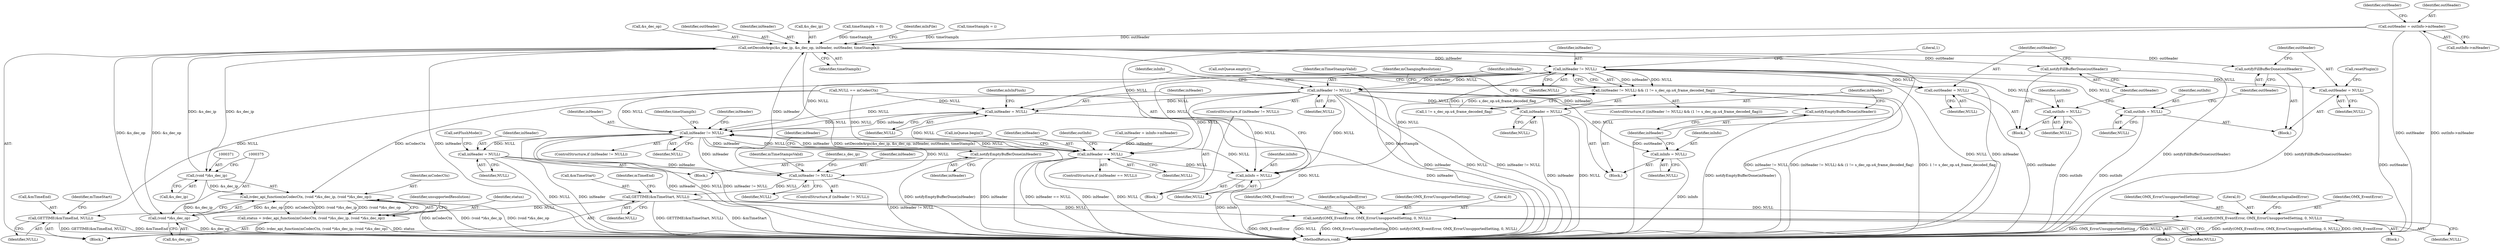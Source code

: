 digraph "1_Android_918eeaa29d99d257282fafec931b4bda0e3bae12@pointer" {
"1000224" [label="(Call,outHeader = outInfo->mHeader)"];
"1000341" [label="(Call,setDecodeArgs(&s_dec_ip, &s_dec_op, inHeader, outHeader, timeStampIx))"];
"1000370" [label="(Call,(void *)&s_dec_ip)"];
"1000368" [label="(Call,ivdec_api_function(mCodecCtx, (void *)&s_dec_ip, (void *)&s_dec_op))"];
"1000366" [label="(Call,status = ivdec_api_function(mCodecCtx, (void *)&s_dec_ip, (void *)&s_dec_op))"];
"1000374" [label="(Call,(void *)&s_dec_op)"];
"1000466" [label="(Call,inHeader != NULL)"];
"1000181" [label="(Call,inInfo = NULL)"];
"1000184" [label="(Call,inHeader = NULL)"];
"1000245" [label="(Call,inHeader != NULL)"];
"1000205" [label="(Call,inHeader == NULL)"];
"1000263" [label="(Call,notifyEmptyBufferDone(inHeader))"];
"1000277" [label="(Call,inHeader = NULL)"];
"1000318" [label="(Call,inHeader != NULL)"];
"1000357" [label="(Call,GETTIME(&mTimeStart, NULL))"];
"1000395" [label="(Call,notify(OMX_EventError, OMX_ErrorUnsupportedSetting, 0, NULL))"];
"1000419" [label="(Call,notify(OMX_EventError, OMX_ErrorUnsupportedSetting, 0, NULL))"];
"1000438" [label="(Call,GETTIME(&mTimeEnd, NULL))"];
"1000465" [label="(Call,(inHeader != NULL) && (1 != s_dec_op.u4_frame_decoded_flag))"];
"1000583" [label="(Call,outInfo = NULL)"];
"1000588" [label="(Call,outHeader = NULL)"];
"1000616" [label="(Call,outInfo = NULL)"];
"1000621" [label="(Call,outHeader = NULL)"];
"1000626" [label="(Call,inHeader != NULL)"];
"1000637" [label="(Call,inInfo = NULL)"];
"1000640" [label="(Call,notifyEmptyBufferDone(inHeader))"];
"1000642" [label="(Call,inHeader = NULL)"];
"1000586" [label="(Call,notifyFillBufferDone(outHeader))"];
"1000619" [label="(Call,notifyFillBufferDone(outHeader))"];
"1000334" [label="(Block,)"];
"1000441" [label="(Identifier,NULL)"];
"1000584" [label="(Identifier,outInfo)"];
"1000586" [label="(Call,notifyFillBufferDone(outHeader))"];
"1000264" [label="(Identifier,inHeader)"];
"1000246" [label="(Identifier,inHeader)"];
"1000585" [label="(Identifier,NULL)"];
"1000466" [label="(Call,inHeader != NULL)"];
"1000422" [label="(Literal,0)"];
"1000358" [label="(Call,&mTimeStart)"];
"1000224" [label="(Call,outHeader = outInfo->mHeader)"];
"1000263" [label="(Call,notifyEmptyBufferDone(inHeader))"];
"1000324" [label="(Identifier,mTimeStampsValid)"];
"1000210" [label="(Call,inQueue.begin())"];
"1000390" [label="(Block,)"];
"1000346" [label="(Identifier,inHeader)"];
"1000645" [label="(MethodReturn,void)"];
"1000588" [label="(Call,outHeader = NULL)"];
"1000469" [label="(Call,1 != s_dec_op.u4_frame_decoded_flag)"];
"1000174" [label="(Call,outQueue.empty())"];
"1000627" [label="(Identifier,inHeader)"];
"1000231" [label="(Identifier,outHeader)"];
"1000225" [label="(Identifier,outHeader)"];
"1000342" [label="(Call,&s_dec_ip)"];
"1000343" [label="(Identifier,s_dec_ip)"];
"1000397" [label="(Identifier,OMX_ErrorUnsupportedSetting)"];
"1000643" [label="(Identifier,inHeader)"];
"1000590" [label="(Identifier,NULL)"];
"1000623" [label="(Identifier,NULL)"];
"1000357" [label="(Call,GETTIME(&mTimeStart, NULL))"];
"1000369" [label="(Identifier,mCodecCtx)"];
"1000269" [label="(Identifier,inHeader)"];
"1000317" [label="(ControlStructure,if (inHeader != NULL))"];
"1000294" [label="(Call,timeStampIx = 0)"];
"1000374" [label="(Call,(void *)&s_dec_op)"];
"1000477" [label="(Identifier,mTimeStampsValid)"];
"1000368" [label="(Call,ivdec_api_function(mCodecCtx, (void *)&s_dec_ip, (void *)&s_dec_op))"];
"1000467" [label="(Identifier,inHeader)"];
"1000125" [label="(Call,NULL == mCodecCtx)"];
"1000366" [label="(Call,status = ivdec_api_function(mCodecCtx, (void *)&s_dec_ip, (void *)&s_dec_op))"];
"1000398" [label="(Literal,0)"];
"1000637" [label="(Call,inInfo = NULL)"];
"1000401" [label="(Identifier,mSignalledError)"];
"1000589" [label="(Identifier,outHeader)"];
"1000206" [label="(Identifier,inHeader)"];
"1000226" [label="(Call,outInfo->mHeader)"];
"1000186" [label="(Identifier,NULL)"];
"1000280" [label="(Call,setFlushMode())"];
"1000641" [label="(Identifier,inHeader)"];
"1000370" [label="(Call,(void *)&s_dec_ip)"];
"1000376" [label="(Call,&s_dec_op)"];
"1000184" [label="(Call,inHeader = NULL)"];
"1000318" [label="(Call,inHeader != NULL)"];
"1000416" [label="(Block,)"];
"1000626" [label="(Call,inHeader != NULL)"];
"1000205" [label="(Call,inHeader == NULL)"];
"1000465" [label="(Call,(inHeader != NULL) && (1 != s_dec_op.u4_frame_decoded_flag))"];
"1000439" [label="(Call,&mTimeEnd)"];
"1000367" [label="(Identifier,status)"];
"1000464" [label="(ControlStructure,if ((inHeader != NULL) && (1 != s_dec_op.u4_frame_decoded_flag)))"];
"1000642" [label="(Call,inHeader = NULL)"];
"1000350" [label="(Identifier,mInFile)"];
"1000255" [label="(Block,)"];
"1000183" [label="(Identifier,NULL)"];
"1000468" [label="(Identifier,NULL)"];
"1000295" [label="(Identifier,timeStampIx)"];
"1000598" [label="(Block,)"];
"1000320" [label="(Identifier,NULL)"];
"1000244" [label="(ControlStructure,if (inHeader != NULL))"];
"1000423" [label="(Identifier,NULL)"];
"1000419" [label="(Call,notify(OMX_EventError, OMX_ErrorUnsupportedSetting, 0, NULL))"];
"1000639" [label="(Identifier,NULL)"];
"1000629" [label="(Block,)"];
"1000616" [label="(Call,outInfo = NULL)"];
"1000420" [label="(Identifier,OMX_EventError)"];
"1000618" [label="(Identifier,NULL)"];
"1000247" [label="(Identifier,NULL)"];
"1000380" [label="(Identifier,unsupportedResolution)"];
"1000189" [label="(Identifier,mIsInFlush)"];
"1000313" [label="(Call,timeStampIx = i)"];
"1000617" [label="(Identifier,outInfo)"];
"1000638" [label="(Identifier,inInfo)"];
"1000252" [label="(Identifier,inHeader)"];
"1000470" [label="(Literal,1)"];
"1000344" [label="(Call,&s_dec_op)"];
"1000372" [label="(Call,&s_dec_ip)"];
"1000319" [label="(Identifier,inHeader)"];
"1000425" [label="(Identifier,mSignalledError)"];
"1000628" [label="(Identifier,NULL)"];
"1000348" [label="(Identifier,timeStampIx)"];
"1000204" [label="(ControlStructure,if (inHeader == NULL))"];
"1000396" [label="(Identifier,OMX_EventError)"];
"1000360" [label="(Identifier,NULL)"];
"1000644" [label="(Identifier,NULL)"];
"1000622" [label="(Identifier,outHeader)"];
"1000221" [label="(Identifier,outInfo)"];
"1000347" [label="(Identifier,outHeader)"];
"1000624" [label="(Call,resetPlugin())"];
"1000362" [label="(Identifier,mTimeEnd)"];
"1000443" [label="(Identifier,mTimeStart)"];
"1000199" [label="(Call,inHeader = inInfo->mHeader)"];
"1000341" [label="(Call,setDecodeArgs(&s_dec_ip, &s_dec_op, inHeader, outHeader, timeStampIx))"];
"1000175" [label="(Block,)"];
"1000438" [label="(Call,GETTIME(&mTimeEnd, NULL))"];
"1000482" [label="(Identifier,mChangingResolution)"];
"1000207" [label="(Identifier,NULL)"];
"1000245" [label="(Call,inHeader != NULL)"];
"1000619" [label="(Call,notifyFillBufferDone(outHeader))"];
"1000395" [label="(Call,notify(OMX_EventError, OMX_ErrorUnsupportedSetting, 0, NULL))"];
"1000399" [label="(Identifier,NULL)"];
"1000548" [label="(Block,)"];
"1000583" [label="(Call,outInfo = NULL)"];
"1000620" [label="(Identifier,outHeader)"];
"1000185" [label="(Identifier,inHeader)"];
"1000181" [label="(Call,inInfo = NULL)"];
"1000587" [label="(Identifier,outHeader)"];
"1000632" [label="(Identifier,inInfo)"];
"1000621" [label="(Call,outHeader = NULL)"];
"1000421" [label="(Identifier,OMX_ErrorUnsupportedSetting)"];
"1000640" [label="(Call,notifyEmptyBufferDone(inHeader))"];
"1000278" [label="(Identifier,inHeader)"];
"1000625" [label="(ControlStructure,if (inHeader != NULL))"];
"1000182" [label="(Identifier,inInfo)"];
"1000279" [label="(Identifier,NULL)"];
"1000277" [label="(Call,inHeader = NULL)"];
"1000224" -> "1000175"  [label="AST: "];
"1000224" -> "1000226"  [label="CFG: "];
"1000225" -> "1000224"  [label="AST: "];
"1000226" -> "1000224"  [label="AST: "];
"1000231" -> "1000224"  [label="CFG: "];
"1000224" -> "1000645"  [label="DDG: outHeader"];
"1000224" -> "1000645"  [label="DDG: outInfo->mHeader"];
"1000224" -> "1000341"  [label="DDG: outHeader"];
"1000341" -> "1000334"  [label="AST: "];
"1000341" -> "1000348"  [label="CFG: "];
"1000342" -> "1000341"  [label="AST: "];
"1000344" -> "1000341"  [label="AST: "];
"1000346" -> "1000341"  [label="AST: "];
"1000347" -> "1000341"  [label="AST: "];
"1000348" -> "1000341"  [label="AST: "];
"1000350" -> "1000341"  [label="CFG: "];
"1000341" -> "1000645"  [label="DDG: timeStampIx"];
"1000341" -> "1000645"  [label="DDG: outHeader"];
"1000341" -> "1000645"  [label="DDG: inHeader"];
"1000341" -> "1000645"  [label="DDG: setDecodeArgs(&s_dec_ip, &s_dec_op, inHeader, outHeader, timeStampIx)"];
"1000370" -> "1000341"  [label="DDG: &s_dec_ip"];
"1000374" -> "1000341"  [label="DDG: &s_dec_op"];
"1000318" -> "1000341"  [label="DDG: inHeader"];
"1000294" -> "1000341"  [label="DDG: timeStampIx"];
"1000313" -> "1000341"  [label="DDG: timeStampIx"];
"1000341" -> "1000370"  [label="DDG: &s_dec_ip"];
"1000341" -> "1000374"  [label="DDG: &s_dec_op"];
"1000341" -> "1000466"  [label="DDG: inHeader"];
"1000341" -> "1000586"  [label="DDG: outHeader"];
"1000341" -> "1000619"  [label="DDG: outHeader"];
"1000370" -> "1000368"  [label="AST: "];
"1000370" -> "1000372"  [label="CFG: "];
"1000371" -> "1000370"  [label="AST: "];
"1000372" -> "1000370"  [label="AST: "];
"1000375" -> "1000370"  [label="CFG: "];
"1000370" -> "1000645"  [label="DDG: &s_dec_ip"];
"1000370" -> "1000368"  [label="DDG: &s_dec_ip"];
"1000368" -> "1000366"  [label="AST: "];
"1000368" -> "1000374"  [label="CFG: "];
"1000369" -> "1000368"  [label="AST: "];
"1000374" -> "1000368"  [label="AST: "];
"1000366" -> "1000368"  [label="CFG: "];
"1000368" -> "1000645"  [label="DDG: mCodecCtx"];
"1000368" -> "1000645"  [label="DDG: (void *)&s_dec_ip"];
"1000368" -> "1000645"  [label="DDG: (void *)&s_dec_op"];
"1000368" -> "1000366"  [label="DDG: mCodecCtx"];
"1000368" -> "1000366"  [label="DDG: (void *)&s_dec_ip"];
"1000368" -> "1000366"  [label="DDG: (void *)&s_dec_op"];
"1000125" -> "1000368"  [label="DDG: mCodecCtx"];
"1000374" -> "1000368"  [label="DDG: &s_dec_op"];
"1000366" -> "1000334"  [label="AST: "];
"1000367" -> "1000366"  [label="AST: "];
"1000380" -> "1000366"  [label="CFG: "];
"1000366" -> "1000645"  [label="DDG: ivdec_api_function(mCodecCtx, (void *)&s_dec_ip, (void *)&s_dec_op)"];
"1000366" -> "1000645"  [label="DDG: status"];
"1000374" -> "1000376"  [label="CFG: "];
"1000375" -> "1000374"  [label="AST: "];
"1000376" -> "1000374"  [label="AST: "];
"1000374" -> "1000645"  [label="DDG: &s_dec_op"];
"1000466" -> "1000465"  [label="AST: "];
"1000466" -> "1000468"  [label="CFG: "];
"1000467" -> "1000466"  [label="AST: "];
"1000468" -> "1000466"  [label="AST: "];
"1000470" -> "1000466"  [label="CFG: "];
"1000465" -> "1000466"  [label="CFG: "];
"1000466" -> "1000645"  [label="DDG: NULL"];
"1000466" -> "1000645"  [label="DDG: inHeader"];
"1000466" -> "1000181"  [label="DDG: NULL"];
"1000466" -> "1000184"  [label="DDG: NULL"];
"1000466" -> "1000205"  [label="DDG: NULL"];
"1000466" -> "1000245"  [label="DDG: NULL"];
"1000466" -> "1000465"  [label="DDG: inHeader"];
"1000466" -> "1000465"  [label="DDG: NULL"];
"1000438" -> "1000466"  [label="DDG: NULL"];
"1000466" -> "1000583"  [label="DDG: NULL"];
"1000466" -> "1000588"  [label="DDG: NULL"];
"1000466" -> "1000616"  [label="DDG: NULL"];
"1000466" -> "1000621"  [label="DDG: NULL"];
"1000466" -> "1000626"  [label="DDG: inHeader"];
"1000466" -> "1000626"  [label="DDG: NULL"];
"1000181" -> "1000175"  [label="AST: "];
"1000181" -> "1000183"  [label="CFG: "];
"1000182" -> "1000181"  [label="AST: "];
"1000183" -> "1000181"  [label="AST: "];
"1000185" -> "1000181"  [label="CFG: "];
"1000181" -> "1000645"  [label="DDG: inInfo"];
"1000125" -> "1000181"  [label="DDG: NULL"];
"1000626" -> "1000181"  [label="DDG: NULL"];
"1000205" -> "1000181"  [label="DDG: NULL"];
"1000245" -> "1000181"  [label="DDG: NULL"];
"1000184" -> "1000175"  [label="AST: "];
"1000184" -> "1000186"  [label="CFG: "];
"1000185" -> "1000184"  [label="AST: "];
"1000186" -> "1000184"  [label="AST: "];
"1000189" -> "1000184"  [label="CFG: "];
"1000184" -> "1000645"  [label="DDG: NULL"];
"1000184" -> "1000645"  [label="DDG: inHeader"];
"1000125" -> "1000184"  [label="DDG: NULL"];
"1000626" -> "1000184"  [label="DDG: NULL"];
"1000205" -> "1000184"  [label="DDG: NULL"];
"1000245" -> "1000184"  [label="DDG: NULL"];
"1000184" -> "1000245"  [label="DDG: inHeader"];
"1000245" -> "1000244"  [label="AST: "];
"1000245" -> "1000247"  [label="CFG: "];
"1000246" -> "1000245"  [label="AST: "];
"1000247" -> "1000245"  [label="AST: "];
"1000252" -> "1000245"  [label="CFG: "];
"1000295" -> "1000245"  [label="CFG: "];
"1000245" -> "1000645"  [label="DDG: inHeader != NULL"];
"1000245" -> "1000645"  [label="DDG: inHeader"];
"1000245" -> "1000645"  [label="DDG: NULL"];
"1000245" -> "1000205"  [label="DDG: NULL"];
"1000205" -> "1000245"  [label="DDG: inHeader"];
"1000205" -> "1000245"  [label="DDG: NULL"];
"1000125" -> "1000245"  [label="DDG: NULL"];
"1000626" -> "1000245"  [label="DDG: NULL"];
"1000245" -> "1000263"  [label="DDG: inHeader"];
"1000245" -> "1000277"  [label="DDG: NULL"];
"1000245" -> "1000318"  [label="DDG: inHeader"];
"1000245" -> "1000318"  [label="DDG: NULL"];
"1000205" -> "1000204"  [label="AST: "];
"1000205" -> "1000207"  [label="CFG: "];
"1000206" -> "1000205"  [label="AST: "];
"1000207" -> "1000205"  [label="AST: "];
"1000210" -> "1000205"  [label="CFG: "];
"1000221" -> "1000205"  [label="CFG: "];
"1000205" -> "1000645"  [label="DDG: inHeader"];
"1000205" -> "1000645"  [label="DDG: NULL"];
"1000205" -> "1000645"  [label="DDG: inHeader == NULL"];
"1000199" -> "1000205"  [label="DDG: inHeader"];
"1000125" -> "1000205"  [label="DDG: NULL"];
"1000626" -> "1000205"  [label="DDG: NULL"];
"1000263" -> "1000255"  [label="AST: "];
"1000263" -> "1000264"  [label="CFG: "];
"1000264" -> "1000263"  [label="AST: "];
"1000269" -> "1000263"  [label="CFG: "];
"1000263" -> "1000645"  [label="DDG: inHeader"];
"1000263" -> "1000645"  [label="DDG: notifyEmptyBufferDone(inHeader)"];
"1000277" -> "1000255"  [label="AST: "];
"1000277" -> "1000279"  [label="CFG: "];
"1000278" -> "1000277"  [label="AST: "];
"1000279" -> "1000277"  [label="AST: "];
"1000280" -> "1000277"  [label="CFG: "];
"1000277" -> "1000645"  [label="DDG: inHeader"];
"1000277" -> "1000645"  [label="DDG: NULL"];
"1000277" -> "1000318"  [label="DDG: inHeader"];
"1000318" -> "1000317"  [label="AST: "];
"1000318" -> "1000320"  [label="CFG: "];
"1000319" -> "1000318"  [label="AST: "];
"1000320" -> "1000318"  [label="AST: "];
"1000324" -> "1000318"  [label="CFG: "];
"1000343" -> "1000318"  [label="CFG: "];
"1000318" -> "1000645"  [label="DDG: inHeader != NULL"];
"1000318" -> "1000357"  [label="DDG: NULL"];
"1000357" -> "1000334"  [label="AST: "];
"1000357" -> "1000360"  [label="CFG: "];
"1000358" -> "1000357"  [label="AST: "];
"1000360" -> "1000357"  [label="AST: "];
"1000362" -> "1000357"  [label="CFG: "];
"1000357" -> "1000645"  [label="DDG: GETTIME(&mTimeStart, NULL)"];
"1000357" -> "1000645"  [label="DDG: &mTimeStart"];
"1000357" -> "1000395"  [label="DDG: NULL"];
"1000357" -> "1000419"  [label="DDG: NULL"];
"1000357" -> "1000438"  [label="DDG: NULL"];
"1000395" -> "1000390"  [label="AST: "];
"1000395" -> "1000399"  [label="CFG: "];
"1000396" -> "1000395"  [label="AST: "];
"1000397" -> "1000395"  [label="AST: "];
"1000398" -> "1000395"  [label="AST: "];
"1000399" -> "1000395"  [label="AST: "];
"1000401" -> "1000395"  [label="CFG: "];
"1000395" -> "1000645"  [label="DDG: OMX_EventError"];
"1000395" -> "1000645"  [label="DDG: OMX_ErrorUnsupportedSetting"];
"1000395" -> "1000645"  [label="DDG: NULL"];
"1000395" -> "1000645"  [label="DDG: notify(OMX_EventError, OMX_ErrorUnsupportedSetting, 0, NULL)"];
"1000419" -> "1000416"  [label="AST: "];
"1000419" -> "1000423"  [label="CFG: "];
"1000420" -> "1000419"  [label="AST: "];
"1000421" -> "1000419"  [label="AST: "];
"1000422" -> "1000419"  [label="AST: "];
"1000423" -> "1000419"  [label="AST: "];
"1000425" -> "1000419"  [label="CFG: "];
"1000419" -> "1000645"  [label="DDG: OMX_EventError"];
"1000419" -> "1000645"  [label="DDG: NULL"];
"1000419" -> "1000645"  [label="DDG: OMX_ErrorUnsupportedSetting"];
"1000419" -> "1000645"  [label="DDG: notify(OMX_EventError, OMX_ErrorUnsupportedSetting, 0, NULL)"];
"1000438" -> "1000334"  [label="AST: "];
"1000438" -> "1000441"  [label="CFG: "];
"1000439" -> "1000438"  [label="AST: "];
"1000441" -> "1000438"  [label="AST: "];
"1000443" -> "1000438"  [label="CFG: "];
"1000438" -> "1000645"  [label="DDG: GETTIME(&mTimeEnd, NULL)"];
"1000438" -> "1000645"  [label="DDG: &mTimeEnd"];
"1000465" -> "1000464"  [label="AST: "];
"1000465" -> "1000469"  [label="CFG: "];
"1000469" -> "1000465"  [label="AST: "];
"1000477" -> "1000465"  [label="CFG: "];
"1000482" -> "1000465"  [label="CFG: "];
"1000465" -> "1000645"  [label="DDG: (inHeader != NULL) && (1 != s_dec_op.u4_frame_decoded_flag)"];
"1000465" -> "1000645"  [label="DDG: 1 != s_dec_op.u4_frame_decoded_flag"];
"1000465" -> "1000645"  [label="DDG: inHeader != NULL"];
"1000469" -> "1000465"  [label="DDG: 1"];
"1000469" -> "1000465"  [label="DDG: s_dec_op.u4_frame_decoded_flag"];
"1000583" -> "1000548"  [label="AST: "];
"1000583" -> "1000585"  [label="CFG: "];
"1000584" -> "1000583"  [label="AST: "];
"1000585" -> "1000583"  [label="AST: "];
"1000587" -> "1000583"  [label="CFG: "];
"1000583" -> "1000645"  [label="DDG: outInfo"];
"1000588" -> "1000548"  [label="AST: "];
"1000588" -> "1000590"  [label="CFG: "];
"1000589" -> "1000588"  [label="AST: "];
"1000590" -> "1000588"  [label="AST: "];
"1000627" -> "1000588"  [label="CFG: "];
"1000588" -> "1000645"  [label="DDG: outHeader"];
"1000616" -> "1000598"  [label="AST: "];
"1000616" -> "1000618"  [label="CFG: "];
"1000617" -> "1000616"  [label="AST: "];
"1000618" -> "1000616"  [label="AST: "];
"1000620" -> "1000616"  [label="CFG: "];
"1000616" -> "1000645"  [label="DDG: outInfo"];
"1000621" -> "1000598"  [label="AST: "];
"1000621" -> "1000623"  [label="CFG: "];
"1000622" -> "1000621"  [label="AST: "];
"1000623" -> "1000621"  [label="AST: "];
"1000624" -> "1000621"  [label="CFG: "];
"1000621" -> "1000645"  [label="DDG: outHeader"];
"1000626" -> "1000625"  [label="AST: "];
"1000626" -> "1000628"  [label="CFG: "];
"1000627" -> "1000626"  [label="AST: "];
"1000628" -> "1000626"  [label="AST: "];
"1000174" -> "1000626"  [label="CFG: "];
"1000632" -> "1000626"  [label="CFG: "];
"1000626" -> "1000645"  [label="DDG: inHeader != NULL"];
"1000626" -> "1000645"  [label="DDG: inHeader"];
"1000626" -> "1000645"  [label="DDG: NULL"];
"1000626" -> "1000637"  [label="DDG: NULL"];
"1000626" -> "1000640"  [label="DDG: inHeader"];
"1000626" -> "1000642"  [label="DDG: NULL"];
"1000637" -> "1000629"  [label="AST: "];
"1000637" -> "1000639"  [label="CFG: "];
"1000638" -> "1000637"  [label="AST: "];
"1000639" -> "1000637"  [label="AST: "];
"1000641" -> "1000637"  [label="CFG: "];
"1000637" -> "1000645"  [label="DDG: inInfo"];
"1000640" -> "1000629"  [label="AST: "];
"1000640" -> "1000641"  [label="CFG: "];
"1000641" -> "1000640"  [label="AST: "];
"1000643" -> "1000640"  [label="CFG: "];
"1000640" -> "1000645"  [label="DDG: notifyEmptyBufferDone(inHeader)"];
"1000642" -> "1000629"  [label="AST: "];
"1000642" -> "1000644"  [label="CFG: "];
"1000643" -> "1000642"  [label="AST: "];
"1000644" -> "1000642"  [label="AST: "];
"1000174" -> "1000642"  [label="CFG: "];
"1000642" -> "1000645"  [label="DDG: inHeader"];
"1000642" -> "1000645"  [label="DDG: NULL"];
"1000586" -> "1000548"  [label="AST: "];
"1000586" -> "1000587"  [label="CFG: "];
"1000587" -> "1000586"  [label="AST: "];
"1000589" -> "1000586"  [label="CFG: "];
"1000586" -> "1000645"  [label="DDG: notifyFillBufferDone(outHeader)"];
"1000619" -> "1000598"  [label="AST: "];
"1000619" -> "1000620"  [label="CFG: "];
"1000620" -> "1000619"  [label="AST: "];
"1000622" -> "1000619"  [label="CFG: "];
"1000619" -> "1000645"  [label="DDG: notifyFillBufferDone(outHeader)"];
}
